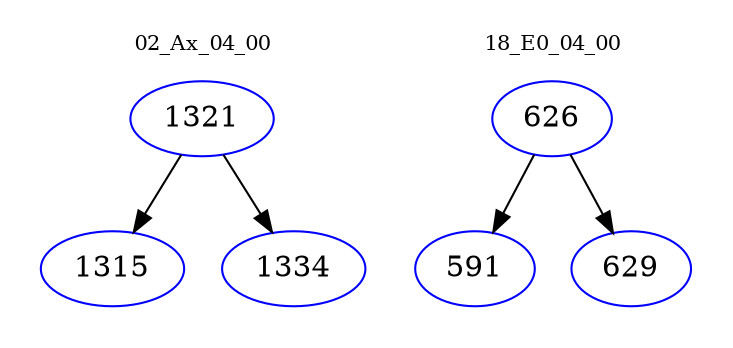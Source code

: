 digraph{
subgraph cluster_0 {
color = white
label = "02_Ax_04_00";
fontsize=10;
T0_1321 [label="1321", color="blue"]
T0_1321 -> T0_1315 [color="black"]
T0_1315 [label="1315", color="blue"]
T0_1321 -> T0_1334 [color="black"]
T0_1334 [label="1334", color="blue"]
}
subgraph cluster_1 {
color = white
label = "18_E0_04_00";
fontsize=10;
T1_626 [label="626", color="blue"]
T1_626 -> T1_591 [color="black"]
T1_591 [label="591", color="blue"]
T1_626 -> T1_629 [color="black"]
T1_629 [label="629", color="blue"]
}
}
